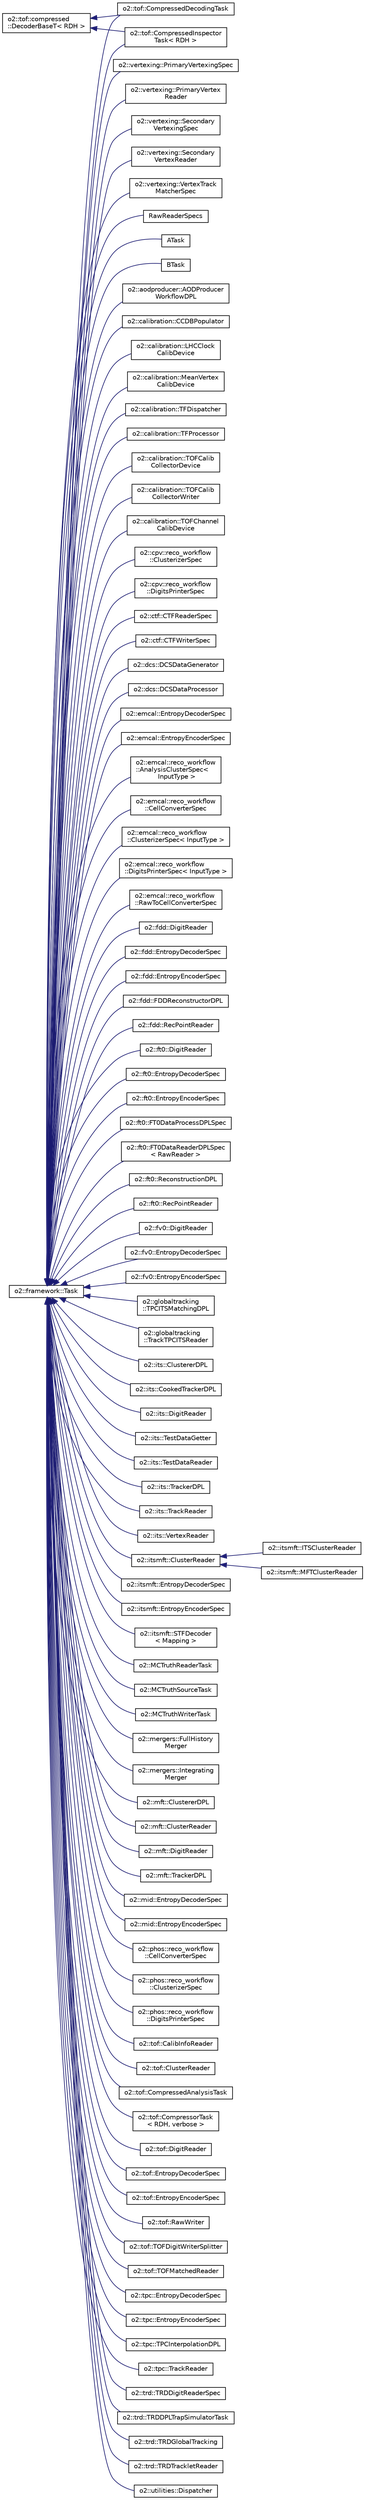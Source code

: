 digraph "Graphical Class Hierarchy"
{
 // INTERACTIVE_SVG=YES
  bgcolor="transparent";
  edge [fontname="Helvetica",fontsize="10",labelfontname="Helvetica",labelfontsize="10"];
  node [fontname="Helvetica",fontsize="10",shape=record];
  rankdir="LR";
  Node2346 [label="o2::tof::compressed\l::DecoderBaseT\< RDH \>",height=0.2,width=0.4,color="black",URL="$d7/dd4/classo2_1_1tof_1_1compressed_1_1DecoderBaseT.html"];
  Node2346 -> Node73 [dir="back",color="midnightblue",fontsize="10",style="solid",fontname="Helvetica"];
  Node73 [label="o2::tof::CompressedDecodingTask",height=0.2,width=0.4,color="black",URL="$dd/d7c/classo2_1_1tof_1_1CompressedDecodingTask.html"];
  Node2346 -> Node74 [dir="back",color="midnightblue",fontsize="10",style="solid",fontname="Helvetica"];
  Node74 [label="o2::tof::CompressedInspector\lTask\< RDH \>",height=0.2,width=0.4,color="black",URL="$db/db0/classo2_1_1tof_1_1CompressedInspectorTask.html"];
  Node0 [label="o2::framework::Task",height=0.2,width=0.4,color="black",URL="$de/dac/classo2_1_1framework_1_1Task.html"];
  Node0 -> Node1 [dir="back",color="midnightblue",fontsize="10",style="solid",fontname="Helvetica"];
  Node1 [label="ATask",height=0.2,width=0.4,color="black",URL="$d8/d0d/structATask.html"];
  Node0 -> Node2 [dir="back",color="midnightblue",fontsize="10",style="solid",fontname="Helvetica"];
  Node2 [label="BTask",height=0.2,width=0.4,color="black",URL="$d2/d10/structBTask.html"];
  Node0 -> Node3 [dir="back",color="midnightblue",fontsize="10",style="solid",fontname="Helvetica"];
  Node3 [label="o2::aodproducer::AODProducer\lWorkflowDPL",height=0.2,width=0.4,color="black",URL="$dd/de8/classo2_1_1aodproducer_1_1AODProducerWorkflowDPL.html"];
  Node0 -> Node4 [dir="back",color="midnightblue",fontsize="10",style="solid",fontname="Helvetica"];
  Node4 [label="o2::calibration::CCDBPopulator",height=0.2,width=0.4,color="black",URL="$df/dae/classo2_1_1calibration_1_1CCDBPopulator.html"];
  Node0 -> Node5 [dir="back",color="midnightblue",fontsize="10",style="solid",fontname="Helvetica"];
  Node5 [label="o2::calibration::LHCClock\lCalibDevice",height=0.2,width=0.4,color="black",URL="$da/d5e/classo2_1_1calibration_1_1LHCClockCalibDevice.html"];
  Node0 -> Node6 [dir="back",color="midnightblue",fontsize="10",style="solid",fontname="Helvetica"];
  Node6 [label="o2::calibration::MeanVertex\lCalibDevice",height=0.2,width=0.4,color="black",URL="$d8/d81/classo2_1_1calibration_1_1MeanVertexCalibDevice.html"];
  Node0 -> Node7 [dir="back",color="midnightblue",fontsize="10",style="solid",fontname="Helvetica"];
  Node7 [label="o2::calibration::TFDispatcher",height=0.2,width=0.4,color="black",URL="$de/d19/classo2_1_1calibration_1_1TFDispatcher.html"];
  Node0 -> Node8 [dir="back",color="midnightblue",fontsize="10",style="solid",fontname="Helvetica"];
  Node8 [label="o2::calibration::TFProcessor",height=0.2,width=0.4,color="black",URL="$df/d3c/classo2_1_1calibration_1_1TFProcessor.html"];
  Node0 -> Node9 [dir="back",color="midnightblue",fontsize="10",style="solid",fontname="Helvetica"];
  Node9 [label="o2::calibration::TOFCalib\lCollectorDevice",height=0.2,width=0.4,color="black",URL="$d5/de1/classo2_1_1calibration_1_1TOFCalibCollectorDevice.html"];
  Node0 -> Node10 [dir="back",color="midnightblue",fontsize="10",style="solid",fontname="Helvetica"];
  Node10 [label="o2::calibration::TOFCalib\lCollectorWriter",height=0.2,width=0.4,color="black",URL="$dc/dd5/classo2_1_1calibration_1_1TOFCalibCollectorWriter.html"];
  Node0 -> Node11 [dir="back",color="midnightblue",fontsize="10",style="solid",fontname="Helvetica"];
  Node11 [label="o2::calibration::TOFChannel\lCalibDevice",height=0.2,width=0.4,color="black",URL="$dd/dfe/classo2_1_1calibration_1_1TOFChannelCalibDevice.html"];
  Node0 -> Node12 [dir="back",color="midnightblue",fontsize="10",style="solid",fontname="Helvetica"];
  Node12 [label="o2::cpv::reco_workflow\l::ClusterizerSpec",height=0.2,width=0.4,color="black",URL="$d9/dea/classo2_1_1cpv_1_1reco__workflow_1_1ClusterizerSpec.html",tooltip="Clusterizer task for CPV digits. "];
  Node0 -> Node13 [dir="back",color="midnightblue",fontsize="10",style="solid",fontname="Helvetica"];
  Node13 [label="o2::cpv::reco_workflow\l::DigitsPrinterSpec",height=0.2,width=0.4,color="black",URL="$d8/d5f/classo2_1_1cpv_1_1reco__workflow_1_1DigitsPrinterSpec.html",tooltip="Example task for CPV digits monitoring. "];
  Node0 -> Node14 [dir="back",color="midnightblue",fontsize="10",style="solid",fontname="Helvetica"];
  Node14 [label="o2::ctf::CTFReaderSpec",height=0.2,width=0.4,color="black",URL="$d5/d75/classo2_1_1ctf_1_1CTFReaderSpec.html"];
  Node0 -> Node15 [dir="back",color="midnightblue",fontsize="10",style="solid",fontname="Helvetica"];
  Node15 [label="o2::ctf::CTFWriterSpec",height=0.2,width=0.4,color="black",URL="$d5/dd3/classo2_1_1ctf_1_1CTFWriterSpec.html"];
  Node0 -> Node16 [dir="back",color="midnightblue",fontsize="10",style="solid",fontname="Helvetica"];
  Node16 [label="o2::dcs::DCSDataGenerator",height=0.2,width=0.4,color="black",URL="$d1/df6/classo2_1_1dcs_1_1DCSDataGenerator.html"];
  Node0 -> Node17 [dir="back",color="midnightblue",fontsize="10",style="solid",fontname="Helvetica"];
  Node17 [label="o2::dcs::DCSDataProcessor",height=0.2,width=0.4,color="black",URL="$d8/d38/classo2_1_1dcs_1_1DCSDataProcessor.html"];
  Node0 -> Node18 [dir="back",color="midnightblue",fontsize="10",style="solid",fontname="Helvetica"];
  Node18 [label="o2::emcal::EntropyDecoderSpec",height=0.2,width=0.4,color="black",URL="$d9/d43/classo2_1_1emcal_1_1EntropyDecoderSpec.html"];
  Node0 -> Node19 [dir="back",color="midnightblue",fontsize="10",style="solid",fontname="Helvetica"];
  Node19 [label="o2::emcal::EntropyEncoderSpec",height=0.2,width=0.4,color="black",URL="$d4/d8a/classo2_1_1emcal_1_1EntropyEncoderSpec.html"];
  Node0 -> Node20 [dir="back",color="midnightblue",fontsize="10",style="solid",fontname="Helvetica"];
  Node20 [label="o2::emcal::reco_workflow\l::AnalysisClusterSpec\<\l InputType \>",height=0.2,width=0.4,color="black",URL="$d1/dac/classo2_1_1emcal_1_1reco__workflow_1_1AnalysisClusterSpec.html",tooltip="Analysis Cluster task for EMCAL anlaysis clusters. "];
  Node0 -> Node21 [dir="back",color="midnightblue",fontsize="10",style="solid",fontname="Helvetica"];
  Node21 [label="o2::emcal::reco_workflow\l::CellConverterSpec",height=0.2,width=0.4,color="black",URL="$d1/d1b/classo2_1_1emcal_1_1reco__workflow_1_1CellConverterSpec.html",tooltip="Coverter task for EMCAL digits to EMCAL cells. "];
  Node0 -> Node22 [dir="back",color="midnightblue",fontsize="10",style="solid",fontname="Helvetica"];
  Node22 [label="o2::emcal::reco_workflow\l::ClusterizerSpec\< InputType \>",height=0.2,width=0.4,color="black",URL="$d2/d53/classo2_1_1emcal_1_1reco__workflow_1_1ClusterizerSpec.html",tooltip="Clusterizer task for EMCAL digits. "];
  Node0 -> Node23 [dir="back",color="midnightblue",fontsize="10",style="solid",fontname="Helvetica"];
  Node23 [label="o2::emcal::reco_workflow\l::DigitsPrinterSpec\< InputType \>",height=0.2,width=0.4,color="black",URL="$d0/d1c/classo2_1_1emcal_1_1reco__workflow_1_1DigitsPrinterSpec.html",tooltip="Example task for EMCAL digits monitoring. "];
  Node0 -> Node24 [dir="back",color="midnightblue",fontsize="10",style="solid",fontname="Helvetica"];
  Node24 [label="o2::emcal::reco_workflow\l::RawToCellConverterSpec",height=0.2,width=0.4,color="black",URL="$d8/d69/classo2_1_1emcal_1_1reco__workflow_1_1RawToCellConverterSpec.html",tooltip="Coverter task for Raw data to EMCAL cells. "];
  Node0 -> Node25 [dir="back",color="midnightblue",fontsize="10",style="solid",fontname="Helvetica"];
  Node25 [label="o2::fdd::DigitReader",height=0.2,width=0.4,color="black",URL="$df/d93/classo2_1_1fdd_1_1DigitReader.html"];
  Node0 -> Node26 [dir="back",color="midnightblue",fontsize="10",style="solid",fontname="Helvetica"];
  Node26 [label="o2::fdd::EntropyDecoderSpec",height=0.2,width=0.4,color="black",URL="$d1/dc4/classo2_1_1fdd_1_1EntropyDecoderSpec.html"];
  Node0 -> Node27 [dir="back",color="midnightblue",fontsize="10",style="solid",fontname="Helvetica"];
  Node27 [label="o2::fdd::EntropyEncoderSpec",height=0.2,width=0.4,color="black",URL="$d3/d85/classo2_1_1fdd_1_1EntropyEncoderSpec.html"];
  Node0 -> Node28 [dir="back",color="midnightblue",fontsize="10",style="solid",fontname="Helvetica"];
  Node28 [label="o2::fdd::FDDReconstructorDPL",height=0.2,width=0.4,color="black",URL="$d5/d80/classo2_1_1fdd_1_1FDDReconstructorDPL.html"];
  Node0 -> Node29 [dir="back",color="midnightblue",fontsize="10",style="solid",fontname="Helvetica"];
  Node29 [label="o2::fdd::RecPointReader",height=0.2,width=0.4,color="black",URL="$d8/dc0/classo2_1_1fdd_1_1RecPointReader.html"];
  Node0 -> Node30 [dir="back",color="midnightblue",fontsize="10",style="solid",fontname="Helvetica"];
  Node30 [label="o2::ft0::DigitReader",height=0.2,width=0.4,color="black",URL="$d0/dc7/classo2_1_1ft0_1_1DigitReader.html"];
  Node0 -> Node31 [dir="back",color="midnightblue",fontsize="10",style="solid",fontname="Helvetica"];
  Node31 [label="o2::ft0::EntropyDecoderSpec",height=0.2,width=0.4,color="black",URL="$da/d21/classo2_1_1ft0_1_1EntropyDecoderSpec.html"];
  Node0 -> Node32 [dir="back",color="midnightblue",fontsize="10",style="solid",fontname="Helvetica"];
  Node32 [label="o2::ft0::EntropyEncoderSpec",height=0.2,width=0.4,color="black",URL="$d3/dff/classo2_1_1ft0_1_1EntropyEncoderSpec.html"];
  Node0 -> Node33 [dir="back",color="midnightblue",fontsize="10",style="solid",fontname="Helvetica"];
  Node33 [label="o2::ft0::FT0DataProcessDPLSpec",height=0.2,width=0.4,color="black",URL="$d0/d4d/classo2_1_1ft0_1_1FT0DataProcessDPLSpec.html"];
  Node0 -> Node34 [dir="back",color="midnightblue",fontsize="10",style="solid",fontname="Helvetica"];
  Node34 [label="o2::ft0::FT0DataReaderDPLSpec\l\< RawReader \>",height=0.2,width=0.4,color="black",URL="$d5/d0f/classo2_1_1ft0_1_1FT0DataReaderDPLSpec.html"];
  Node0 -> Node35 [dir="back",color="midnightblue",fontsize="10",style="solid",fontname="Helvetica"];
  Node35 [label="o2::ft0::ReconstructionDPL",height=0.2,width=0.4,color="black",URL="$d1/dd8/classo2_1_1ft0_1_1ReconstructionDPL.html"];
  Node0 -> Node36 [dir="back",color="midnightblue",fontsize="10",style="solid",fontname="Helvetica"];
  Node36 [label="o2::ft0::RecPointReader",height=0.2,width=0.4,color="black",URL="$dd/dea/classo2_1_1ft0_1_1RecPointReader.html"];
  Node0 -> Node37 [dir="back",color="midnightblue",fontsize="10",style="solid",fontname="Helvetica"];
  Node37 [label="o2::fv0::DigitReader",height=0.2,width=0.4,color="black",URL="$d9/d97/classo2_1_1fv0_1_1DigitReader.html"];
  Node0 -> Node38 [dir="back",color="midnightblue",fontsize="10",style="solid",fontname="Helvetica"];
  Node38 [label="o2::fv0::EntropyDecoderSpec",height=0.2,width=0.4,color="black",URL="$d8/d9d/classo2_1_1fv0_1_1EntropyDecoderSpec.html"];
  Node0 -> Node39 [dir="back",color="midnightblue",fontsize="10",style="solid",fontname="Helvetica"];
  Node39 [label="o2::fv0::EntropyEncoderSpec",height=0.2,width=0.4,color="black",URL="$d2/df3/classo2_1_1fv0_1_1EntropyEncoderSpec.html"];
  Node0 -> Node40 [dir="back",color="midnightblue",fontsize="10",style="solid",fontname="Helvetica"];
  Node40 [label="o2::globaltracking\l::TPCITSMatchingDPL",height=0.2,width=0.4,color="black",URL="$da/d84/classo2_1_1globaltracking_1_1TPCITSMatchingDPL.html"];
  Node0 -> Node41 [dir="back",color="midnightblue",fontsize="10",style="solid",fontname="Helvetica"];
  Node41 [label="o2::globaltracking\l::TrackTPCITSReader",height=0.2,width=0.4,color="black",URL="$d1/dd4/classo2_1_1globaltracking_1_1TrackTPCITSReader.html"];
  Node0 -> Node42 [dir="back",color="midnightblue",fontsize="10",style="solid",fontname="Helvetica"];
  Node42 [label="o2::its::ClustererDPL",height=0.2,width=0.4,color="black",URL="$d7/dd0/classo2_1_1its_1_1ClustererDPL.html"];
  Node0 -> Node43 [dir="back",color="midnightblue",fontsize="10",style="solid",fontname="Helvetica"];
  Node43 [label="o2::its::CookedTrackerDPL",height=0.2,width=0.4,color="black",URL="$d2/d11/classo2_1_1its_1_1CookedTrackerDPL.html"];
  Node0 -> Node44 [dir="back",color="midnightblue",fontsize="10",style="solid",fontname="Helvetica"];
  Node44 [label="o2::its::DigitReader",height=0.2,width=0.4,color="black",URL="$d1/d0b/classo2_1_1its_1_1DigitReader.html"];
  Node0 -> Node45 [dir="back",color="midnightblue",fontsize="10",style="solid",fontname="Helvetica"];
  Node45 [label="o2::its::TestDataGetter",height=0.2,width=0.4,color="black",URL="$d0/d46/classo2_1_1its_1_1TestDataGetter.html"];
  Node0 -> Node46 [dir="back",color="midnightblue",fontsize="10",style="solid",fontname="Helvetica"];
  Node46 [label="o2::its::TestDataReader",height=0.2,width=0.4,color="black",URL="$db/d7e/classo2_1_1its_1_1TestDataReader.html"];
  Node0 -> Node47 [dir="back",color="midnightblue",fontsize="10",style="solid",fontname="Helvetica"];
  Node47 [label="o2::its::TrackerDPL",height=0.2,width=0.4,color="black",URL="$d6/d54/classo2_1_1its_1_1TrackerDPL.html"];
  Node0 -> Node48 [dir="back",color="midnightblue",fontsize="10",style="solid",fontname="Helvetica"];
  Node48 [label="o2::its::TrackReader",height=0.2,width=0.4,color="black",URL="$d2/d07/classo2_1_1its_1_1TrackReader.html"];
  Node0 -> Node49 [dir="back",color="midnightblue",fontsize="10",style="solid",fontname="Helvetica"];
  Node49 [label="o2::its::VertexReader",height=0.2,width=0.4,color="black",URL="$d6/da1/classo2_1_1its_1_1VertexReader.html"];
  Node0 -> Node50 [dir="back",color="midnightblue",fontsize="10",style="solid",fontname="Helvetica"];
  Node50 [label="o2::itsmft::ClusterReader",height=0.2,width=0.4,color="black",URL="$d1/dc3/classo2_1_1itsmft_1_1ClusterReader.html"];
  Node50 -> Node51 [dir="back",color="midnightblue",fontsize="10",style="solid",fontname="Helvetica"];
  Node51 [label="o2::itsmft::ITSClusterReader",height=0.2,width=0.4,color="black",URL="$d9/d77/classo2_1_1itsmft_1_1ITSClusterReader.html"];
  Node50 -> Node52 [dir="back",color="midnightblue",fontsize="10",style="solid",fontname="Helvetica"];
  Node52 [label="o2::itsmft::MFTClusterReader",height=0.2,width=0.4,color="black",URL="$d5/dce/classo2_1_1itsmft_1_1MFTClusterReader.html"];
  Node0 -> Node53 [dir="back",color="midnightblue",fontsize="10",style="solid",fontname="Helvetica"];
  Node53 [label="o2::itsmft::EntropyDecoderSpec",height=0.2,width=0.4,color="black",URL="$d4/d79/classo2_1_1itsmft_1_1EntropyDecoderSpec.html"];
  Node0 -> Node54 [dir="back",color="midnightblue",fontsize="10",style="solid",fontname="Helvetica"];
  Node54 [label="o2::itsmft::EntropyEncoderSpec",height=0.2,width=0.4,color="black",URL="$d1/d3a/classo2_1_1itsmft_1_1EntropyEncoderSpec.html"];
  Node0 -> Node55 [dir="back",color="midnightblue",fontsize="10",style="solid",fontname="Helvetica"];
  Node55 [label="o2::itsmft::STFDecoder\l\< Mapping \>",height=0.2,width=0.4,color="black",URL="$df/d13/classo2_1_1itsmft_1_1STFDecoder.html"];
  Node0 -> Node56 [dir="back",color="midnightblue",fontsize="10",style="solid",fontname="Helvetica"];
  Node56 [label="o2::MCTruthReaderTask",height=0.2,width=0.4,color="black",URL="$d3/d9a/classo2_1_1MCTruthReaderTask.html"];
  Node0 -> Node57 [dir="back",color="midnightblue",fontsize="10",style="solid",fontname="Helvetica"];
  Node57 [label="o2::MCTruthSourceTask",height=0.2,width=0.4,color="black",URL="$d3/d7b/classo2_1_1MCTruthSourceTask.html"];
  Node0 -> Node58 [dir="back",color="midnightblue",fontsize="10",style="solid",fontname="Helvetica"];
  Node58 [label="o2::MCTruthWriterTask",height=0.2,width=0.4,color="black",URL="$d3/d9a/classo2_1_1MCTruthWriterTask.html"];
  Node0 -> Node59 [dir="back",color="midnightblue",fontsize="10",style="solid",fontname="Helvetica"];
  Node59 [label="o2::mergers::FullHistory\lMerger",height=0.2,width=0.4,color="black",URL="$da/d4a/classo2_1_1mergers_1_1FullHistoryMerger.html",tooltip="FullHistoryMerger data processor class. "];
  Node0 -> Node60 [dir="back",color="midnightblue",fontsize="10",style="solid",fontname="Helvetica"];
  Node60 [label="o2::mergers::Integrating\lMerger",height=0.2,width=0.4,color="black",URL="$dc/d26/classo2_1_1mergers_1_1IntegratingMerger.html",tooltip="IntegratingMerger data processor class. "];
  Node0 -> Node61 [dir="back",color="midnightblue",fontsize="10",style="solid",fontname="Helvetica"];
  Node61 [label="o2::mft::ClustererDPL",height=0.2,width=0.4,color="black",URL="$d6/d47/classo2_1_1mft_1_1ClustererDPL.html"];
  Node0 -> Node62 [dir="back",color="midnightblue",fontsize="10",style="solid",fontname="Helvetica"];
  Node62 [label="o2::mft::ClusterReader",height=0.2,width=0.4,color="black",URL="$d1/d6e/classo2_1_1mft_1_1ClusterReader.html"];
  Node0 -> Node63 [dir="back",color="midnightblue",fontsize="10",style="solid",fontname="Helvetica"];
  Node63 [label="o2::mft::DigitReader",height=0.2,width=0.4,color="black",URL="$de/dae/classo2_1_1mft_1_1DigitReader.html"];
  Node0 -> Node64 [dir="back",color="midnightblue",fontsize="10",style="solid",fontname="Helvetica"];
  Node64 [label="o2::mft::TrackerDPL",height=0.2,width=0.4,color="black",URL="$da/d42/classo2_1_1mft_1_1TrackerDPL.html"];
  Node0 -> Node65 [dir="back",color="midnightblue",fontsize="10",style="solid",fontname="Helvetica"];
  Node65 [label="o2::mid::EntropyDecoderSpec",height=0.2,width=0.4,color="black",URL="$de/d30/classo2_1_1mid_1_1EntropyDecoderSpec.html"];
  Node0 -> Node66 [dir="back",color="midnightblue",fontsize="10",style="solid",fontname="Helvetica"];
  Node66 [label="o2::mid::EntropyEncoderSpec",height=0.2,width=0.4,color="black",URL="$d6/d8f/classo2_1_1mid_1_1EntropyEncoderSpec.html"];
  Node0 -> Node67 [dir="back",color="midnightblue",fontsize="10",style="solid",fontname="Helvetica"];
  Node67 [label="o2::phos::reco_workflow\l::CellConverterSpec",height=0.2,width=0.4,color="black",URL="$d1/d85/classo2_1_1phos_1_1reco__workflow_1_1CellConverterSpec.html",tooltip="Coverter task for PHOS digits to AOD PHOS cells. "];
  Node0 -> Node68 [dir="back",color="midnightblue",fontsize="10",style="solid",fontname="Helvetica"];
  Node68 [label="o2::phos::reco_workflow\l::ClusterizerSpec",height=0.2,width=0.4,color="black",URL="$d4/d5f/classo2_1_1phos_1_1reco__workflow_1_1ClusterizerSpec.html",tooltip="Clusterizer task for PHOS digits. "];
  Node0 -> Node69 [dir="back",color="midnightblue",fontsize="10",style="solid",fontname="Helvetica"];
  Node69 [label="o2::phos::reco_workflow\l::DigitsPrinterSpec",height=0.2,width=0.4,color="black",URL="$d1/d97/classo2_1_1phos_1_1reco__workflow_1_1DigitsPrinterSpec.html",tooltip="Example task for PHOS digits monitoring. "];
  Node0 -> Node70 [dir="back",color="midnightblue",fontsize="10",style="solid",fontname="Helvetica"];
  Node70 [label="o2::tof::CalibInfoReader",height=0.2,width=0.4,color="black",URL="$da/d4e/classo2_1_1tof_1_1CalibInfoReader.html"];
  Node0 -> Node71 [dir="back",color="midnightblue",fontsize="10",style="solid",fontname="Helvetica"];
  Node71 [label="o2::tof::ClusterReader",height=0.2,width=0.4,color="black",URL="$d2/db5/classo2_1_1tof_1_1ClusterReader.html"];
  Node0 -> Node72 [dir="back",color="midnightblue",fontsize="10",style="solid",fontname="Helvetica"];
  Node72 [label="o2::tof::CompressedAnalysisTask",height=0.2,width=0.4,color="black",URL="$dd/d52/classo2_1_1tof_1_1CompressedAnalysisTask.html"];
  Node0 -> Node73 [dir="back",color="midnightblue",fontsize="10",style="solid",fontname="Helvetica"];
  Node0 -> Node74 [dir="back",color="midnightblue",fontsize="10",style="solid",fontname="Helvetica"];
  Node0 -> Node75 [dir="back",color="midnightblue",fontsize="10",style="solid",fontname="Helvetica"];
  Node75 [label="o2::tof::CompressorTask\l\< RDH, verbose \>",height=0.2,width=0.4,color="black",URL="$d2/d8a/classo2_1_1tof_1_1CompressorTask.html"];
  Node0 -> Node76 [dir="back",color="midnightblue",fontsize="10",style="solid",fontname="Helvetica"];
  Node76 [label="o2::tof::DigitReader",height=0.2,width=0.4,color="black",URL="$d9/d97/classo2_1_1tof_1_1DigitReader.html"];
  Node0 -> Node77 [dir="back",color="midnightblue",fontsize="10",style="solid",fontname="Helvetica"];
  Node77 [label="o2::tof::EntropyDecoderSpec",height=0.2,width=0.4,color="black",URL="$d7/d30/classo2_1_1tof_1_1EntropyDecoderSpec.html"];
  Node0 -> Node78 [dir="back",color="midnightblue",fontsize="10",style="solid",fontname="Helvetica"];
  Node78 [label="o2::tof::EntropyEncoderSpec",height=0.2,width=0.4,color="black",URL="$d6/dfa/classo2_1_1tof_1_1EntropyEncoderSpec.html"];
  Node0 -> Node79 [dir="back",color="midnightblue",fontsize="10",style="solid",fontname="Helvetica"];
  Node79 [label="o2::tof::RawWriter",height=0.2,width=0.4,color="black",URL="$d2/dbc/classo2_1_1tof_1_1RawWriter.html"];
  Node0 -> Node80 [dir="back",color="midnightblue",fontsize="10",style="solid",fontname="Helvetica"];
  Node80 [label="o2::tof::TOFDigitWriterSplitter",height=0.2,width=0.4,color="black",URL="$dd/d98/classo2_1_1tof_1_1TOFDigitWriterSplitter.html"];
  Node0 -> Node81 [dir="back",color="midnightblue",fontsize="10",style="solid",fontname="Helvetica"];
  Node81 [label="o2::tof::TOFMatchedReader",height=0.2,width=0.4,color="black",URL="$d0/de3/classo2_1_1tof_1_1TOFMatchedReader.html"];
  Node0 -> Node82 [dir="back",color="midnightblue",fontsize="10",style="solid",fontname="Helvetica"];
  Node82 [label="o2::tpc::EntropyDecoderSpec",height=0.2,width=0.4,color="black",URL="$db/dac/classo2_1_1tpc_1_1EntropyDecoderSpec.html"];
  Node0 -> Node83 [dir="back",color="midnightblue",fontsize="10",style="solid",fontname="Helvetica"];
  Node83 [label="o2::tpc::EntropyEncoderSpec",height=0.2,width=0.4,color="black",URL="$de/d3d/classo2_1_1tpc_1_1EntropyEncoderSpec.html"];
  Node0 -> Node84 [dir="back",color="midnightblue",fontsize="10",style="solid",fontname="Helvetica"];
  Node84 [label="o2::tpc::TPCInterpolationDPL",height=0.2,width=0.4,color="black",URL="$d9/d4f/classo2_1_1tpc_1_1TPCInterpolationDPL.html"];
  Node0 -> Node85 [dir="back",color="midnightblue",fontsize="10",style="solid",fontname="Helvetica"];
  Node85 [label="o2::tpc::TrackReader",height=0.2,width=0.4,color="black",URL="$d1/d90/classo2_1_1tpc_1_1TrackReader.html",tooltip="< DPL device to read and send the TPC tracks (+MC) info "];
  Node0 -> Node86 [dir="back",color="midnightblue",fontsize="10",style="solid",fontname="Helvetica"];
  Node86 [label="o2::trd::TRDDigitReaderSpec",height=0.2,width=0.4,color="black",URL="$db/d09/classo2_1_1trd_1_1TRDDigitReaderSpec.html"];
  Node0 -> Node87 [dir="back",color="midnightblue",fontsize="10",style="solid",fontname="Helvetica"];
  Node87 [label="o2::trd::TRDDPLTrapSimulatorTask",height=0.2,width=0.4,color="black",URL="$d3/dfd/classo2_1_1trd_1_1TRDDPLTrapSimulatorTask.html"];
  Node0 -> Node88 [dir="back",color="midnightblue",fontsize="10",style="solid",fontname="Helvetica"];
  Node88 [label="o2::trd::TRDGlobalTracking",height=0.2,width=0.4,color="black",URL="$de/ddf/classo2_1_1trd_1_1TRDGlobalTracking.html"];
  Node0 -> Node89 [dir="back",color="midnightblue",fontsize="10",style="solid",fontname="Helvetica"];
  Node89 [label="o2::trd::TRDTrackletReader",height=0.2,width=0.4,color="black",URL="$d9/d24/classo2_1_1trd_1_1TRDTrackletReader.html"];
  Node0 -> Node90 [dir="back",color="midnightblue",fontsize="10",style="solid",fontname="Helvetica"];
  Node90 [label="o2::utilities::Dispatcher",height=0.2,width=0.4,color="black",URL="$d6/d10/classo2_1_1utilities_1_1Dispatcher.html"];
  Node0 -> Node91 [dir="back",color="midnightblue",fontsize="10",style="solid",fontname="Helvetica"];
  Node91 [label="o2::vertexing::PrimaryVertexingSpec",height=0.2,width=0.4,color="black",URL="$d2/de8/classo2_1_1vertexing_1_1PrimaryVertexingSpec.html"];
  Node0 -> Node92 [dir="back",color="midnightblue",fontsize="10",style="solid",fontname="Helvetica"];
  Node92 [label="o2::vertexing::PrimaryVertex\lReader",height=0.2,width=0.4,color="black",URL="$db/d26/classo2_1_1vertexing_1_1PrimaryVertexReader.html"];
  Node0 -> Node93 [dir="back",color="midnightblue",fontsize="10",style="solid",fontname="Helvetica"];
  Node93 [label="o2::vertexing::Secondary\lVertexingSpec",height=0.2,width=0.4,color="black",URL="$d4/d58/classo2_1_1vertexing_1_1SecondaryVertexingSpec.html"];
  Node0 -> Node94 [dir="back",color="midnightblue",fontsize="10",style="solid",fontname="Helvetica"];
  Node94 [label="o2::vertexing::Secondary\lVertexReader",height=0.2,width=0.4,color="black",URL="$d5/dc0/classo2_1_1vertexing_1_1SecondaryVertexReader.html"];
  Node0 -> Node95 [dir="back",color="midnightblue",fontsize="10",style="solid",fontname="Helvetica"];
  Node95 [label="o2::vertexing::VertexTrack\lMatcherSpec",height=0.2,width=0.4,color="black",URL="$db/d4e/classo2_1_1vertexing_1_1VertexTrackMatcherSpec.html"];
  Node0 -> Node96 [dir="back",color="midnightblue",fontsize="10",style="solid",fontname="Helvetica"];
  Node96 [label="RawReaderSpecs",height=0.2,width=0.4,color="black",URL="$d0/dcb/classRawReaderSpecs.html"];
}

